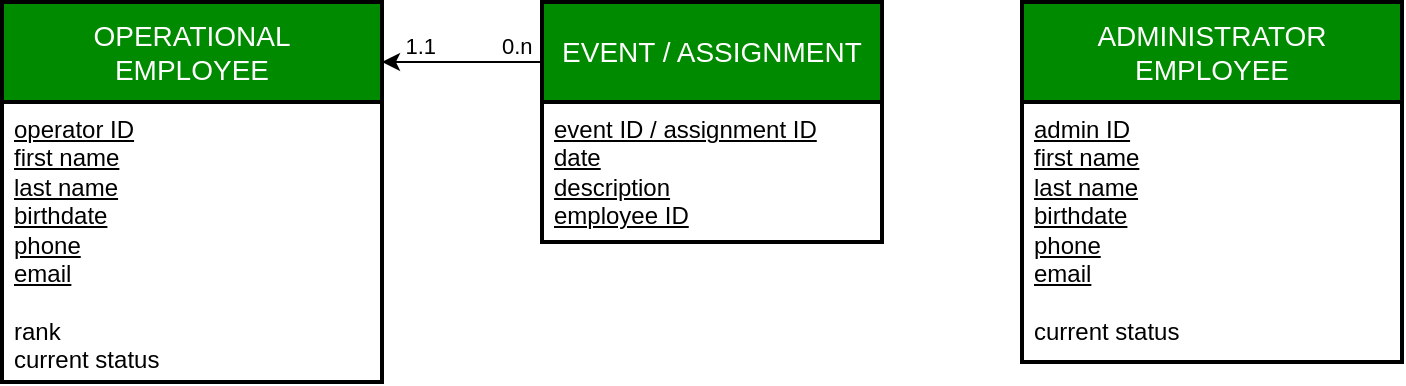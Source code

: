 <mxfile>
    <diagram name="Pagina-1" id="ogliidfsjKwVIosgU6xk">
        <mxGraphModel dx="669" dy="591" grid="1" gridSize="10" guides="1" tooltips="1" connect="1" arrows="1" fold="1" page="1" pageScale="1" pageWidth="827" pageHeight="1169" background="#ffffff" math="0" shadow="0">
            <root>
                <mxCell id="0"/>
                <mxCell id="1" parent="0"/>
                <mxCell id="ey2NyQJeY1eSOmOU83uW-1" value="OPERATIONAL&lt;br&gt;EMPLOYEE" style="swimlane;childLayout=stackLayout;horizontal=1;startSize=50;horizontalStack=0;rounded=0;fontSize=14;fontStyle=0;strokeWidth=2;resizeParent=0;resizeLast=1;shadow=0;dashed=0;align=center;arcSize=4;whiteSpace=wrap;html=1;fillColor=#008a00;fontColor=#ffffff;strokeColor=#000000;swimlaneFillColor=#FFFFFF;" parent="1" vertex="1">
                    <mxGeometry x="50" y="120" width="190" height="190" as="geometry"/>
                </mxCell>
                <mxCell id="ey2NyQJeY1eSOmOU83uW-2" value="&lt;font color=&quot;#000000&quot;&gt;&lt;u&gt;operator ID&lt;/u&gt;&lt;br&gt;&lt;u&gt;first name&lt;br&gt;last name&lt;br&gt;birthdate&lt;br&gt;phone&lt;br&gt;email&lt;br&gt;&lt;/u&gt;&lt;br&gt;rank&lt;br&gt;current status&lt;/font&gt;" style="align=left;strokeColor=none;fillColor=none;spacingLeft=4;fontSize=12;verticalAlign=top;resizable=0;rotatable=0;part=1;html=1;" parent="ey2NyQJeY1eSOmOU83uW-1" vertex="1">
                    <mxGeometry y="50" width="190" height="140" as="geometry"/>
                </mxCell>
                <mxCell id="ey2NyQJeY1eSOmOU83uW-3" value="EVENT / ASSIGNMENT" style="swimlane;childLayout=stackLayout;horizontal=1;startSize=50;horizontalStack=0;rounded=0;fontSize=14;fontStyle=0;strokeWidth=2;resizeParent=0;resizeLast=1;shadow=0;dashed=0;align=center;arcSize=4;whiteSpace=wrap;html=1;fillColor=#008a00;fontColor=#ffffff;strokeColor=#000000;swimlaneFillColor=#FFFFFF;" parent="1" vertex="1">
                    <mxGeometry x="320" y="120" width="170" height="120" as="geometry"/>
                </mxCell>
                <mxCell id="ey2NyQJeY1eSOmOU83uW-4" value="&lt;font style=&quot;&quot; color=&quot;#000000&quot;&gt;&lt;u&gt;event ID / assignment ID&lt;br&gt;&lt;/u&gt;&lt;/font&gt;&lt;u style=&quot;color: rgb(0, 0, 0);&quot;&gt;date&lt;/u&gt;&lt;font style=&quot;&quot; color=&quot;#000000&quot;&gt;&lt;u&gt;&lt;br&gt;description&lt;br&gt;&lt;/u&gt;&lt;/font&gt;&lt;u style=&quot;color: rgb(0, 0, 0);&quot;&gt;employee ID&lt;/u&gt;&lt;u style=&quot;color: rgb(0, 0, 0);&quot;&gt;&lt;br&gt;&lt;/u&gt;" style="align=left;strokeColor=none;fillColor=none;spacingLeft=4;fontSize=12;verticalAlign=top;resizable=0;rotatable=0;part=1;html=1;" parent="ey2NyQJeY1eSOmOU83uW-3" vertex="1">
                    <mxGeometry y="50" width="170" height="70" as="geometry"/>
                </mxCell>
                <mxCell id="ey2NyQJeY1eSOmOU83uW-10" value="" style="endArrow=classic;html=1;rounded=0;strokeColor=#000000;" parent="1" edge="1">
                    <mxGeometry relative="1" as="geometry">
                        <mxPoint x="320" y="150" as="sourcePoint"/>
                        <mxPoint x="240" y="150" as="targetPoint"/>
                    </mxGeometry>
                </mxCell>
                <mxCell id="ey2NyQJeY1eSOmOU83uW-11" value="0.n" style="edgeLabel;resizable=0;html=1;align=left;verticalAlign=bottom;labelBackgroundColor=none;fontColor=#000000;" parent="ey2NyQJeY1eSOmOU83uW-10" connectable="0" vertex="1">
                    <mxGeometry x="-1" relative="1" as="geometry">
                        <mxPoint x="-22" as="offset"/>
                    </mxGeometry>
                </mxCell>
                <mxCell id="ey2NyQJeY1eSOmOU83uW-12" value="1.1" style="edgeLabel;resizable=0;html=1;align=right;verticalAlign=bottom;labelBackgroundColor=none;fontColor=#000000;" parent="ey2NyQJeY1eSOmOU83uW-10" connectable="0" vertex="1">
                    <mxGeometry x="1" relative="1" as="geometry">
                        <mxPoint x="27" as="offset"/>
                    </mxGeometry>
                </mxCell>
                <mxCell id="2" value="ADMINISTRATOR EMPLOYEE" style="swimlane;childLayout=stackLayout;horizontal=1;startSize=50;horizontalStack=0;rounded=0;fontSize=14;fontStyle=0;strokeWidth=2;resizeParent=0;resizeLast=1;shadow=0;dashed=0;align=center;arcSize=4;whiteSpace=wrap;html=1;fillColor=#008a00;fontColor=#ffffff;strokeColor=#000000;swimlaneFillColor=#FFFFFF;" parent="1" vertex="1">
                    <mxGeometry x="560" y="120" width="190" height="180" as="geometry"/>
                </mxCell>
                <mxCell id="3" value="&lt;font color=&quot;#000000&quot;&gt;&lt;u&gt;admin ID&lt;br&gt;&lt;/u&gt;&lt;u&gt;first name&lt;br&gt;last name&lt;br&gt;birthdate&lt;br&gt;phone&lt;br&gt;email&lt;br&gt;&lt;/u&gt;&lt;br&gt;current status&lt;/font&gt;" style="align=left;strokeColor=none;fillColor=none;spacingLeft=4;fontSize=12;verticalAlign=top;resizable=0;rotatable=0;part=1;html=1;" parent="2" vertex="1">
                    <mxGeometry y="50" width="190" height="130" as="geometry"/>
                </mxCell>
            </root>
        </mxGraphModel>
    </diagram>
</mxfile>